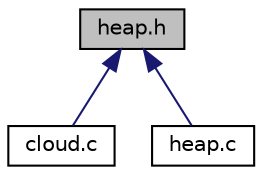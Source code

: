 digraph "heap.h"
{
 // LATEX_PDF_SIZE
  edge [fontname="Helvetica",fontsize="10",labelfontname="Helvetica",labelfontsize="10"];
  node [fontname="Helvetica",fontsize="10",shape=record];
  Node1 [label="heap.h",height=0.2,width=0.4,color="black", fillcolor="grey75", style="filled", fontcolor="black",tooltip="Heap check functions."];
  Node1 -> Node2 [dir="back",color="midnightblue",fontsize="10",style="solid",fontname="Helvetica"];
  Node2 [label="cloud.c",height=0.2,width=0.4,color="black", fillcolor="white", style="filled",URL="$cloud_8c.html",tooltip=" "];
  Node1 -> Node3 [dir="back",color="midnightblue",fontsize="10",style="solid",fontname="Helvetica"];
  Node3 [label="heap.c",height=0.2,width=0.4,color="black", fillcolor="white", style="filled",URL="$heap_8c.html",tooltip="Heap check functions."];
}
